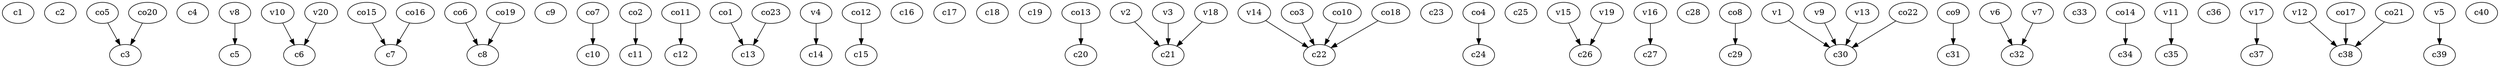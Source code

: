 strict digraph  {
c1;
c2;
c3;
c4;
c5;
c6;
c7;
c8;
c9;
c10;
c11;
c12;
c13;
c14;
c15;
c16;
c17;
c18;
c19;
c20;
c21;
c22;
c23;
c24;
c25;
c26;
c27;
c28;
c29;
c30;
c31;
c32;
c33;
c34;
c35;
c36;
c37;
c38;
c39;
c40;
v1;
v2;
v3;
v4;
v5;
v6;
v7;
v8;
v9;
v10;
v11;
v12;
v13;
v14;
v15;
v16;
v17;
v18;
v19;
v20;
co1;
co2;
co3;
co4;
co5;
co6;
co7;
co8;
co9;
co10;
co11;
co12;
co13;
co14;
co15;
co16;
co17;
co18;
co19;
co20;
co21;
co22;
co23;
v1 -> c30  [weight=1];
v2 -> c21  [weight=1];
v3 -> c21  [weight=1];
v4 -> c14  [weight=1];
v5 -> c39  [weight=1];
v6 -> c32  [weight=1];
v7 -> c32  [weight=1];
v8 -> c5  [weight=1];
v9 -> c30  [weight=1];
v10 -> c6  [weight=1];
v11 -> c35  [weight=1];
v12 -> c38  [weight=1];
v13 -> c30  [weight=1];
v14 -> c22  [weight=1];
v15 -> c26  [weight=1];
v16 -> c27  [weight=1];
v17 -> c37  [weight=1];
v18 -> c21  [weight=1];
v19 -> c26  [weight=1];
v20 -> c6  [weight=1];
co1 -> c13  [weight=1];
co2 -> c11  [weight=1];
co3 -> c22  [weight=1];
co4 -> c24  [weight=1];
co5 -> c3  [weight=1];
co6 -> c8  [weight=1];
co7 -> c10  [weight=1];
co8 -> c29  [weight=1];
co9 -> c31  [weight=1];
co10 -> c22  [weight=1];
co11 -> c12  [weight=1];
co12 -> c15  [weight=1];
co13 -> c20  [weight=1];
co14 -> c34  [weight=1];
co15 -> c7  [weight=1];
co16 -> c7  [weight=1];
co17 -> c38  [weight=1];
co18 -> c22  [weight=1];
co19 -> c8  [weight=1];
co20 -> c3  [weight=1];
co21 -> c38  [weight=1];
co22 -> c30  [weight=1];
co23 -> c13  [weight=1];
}
